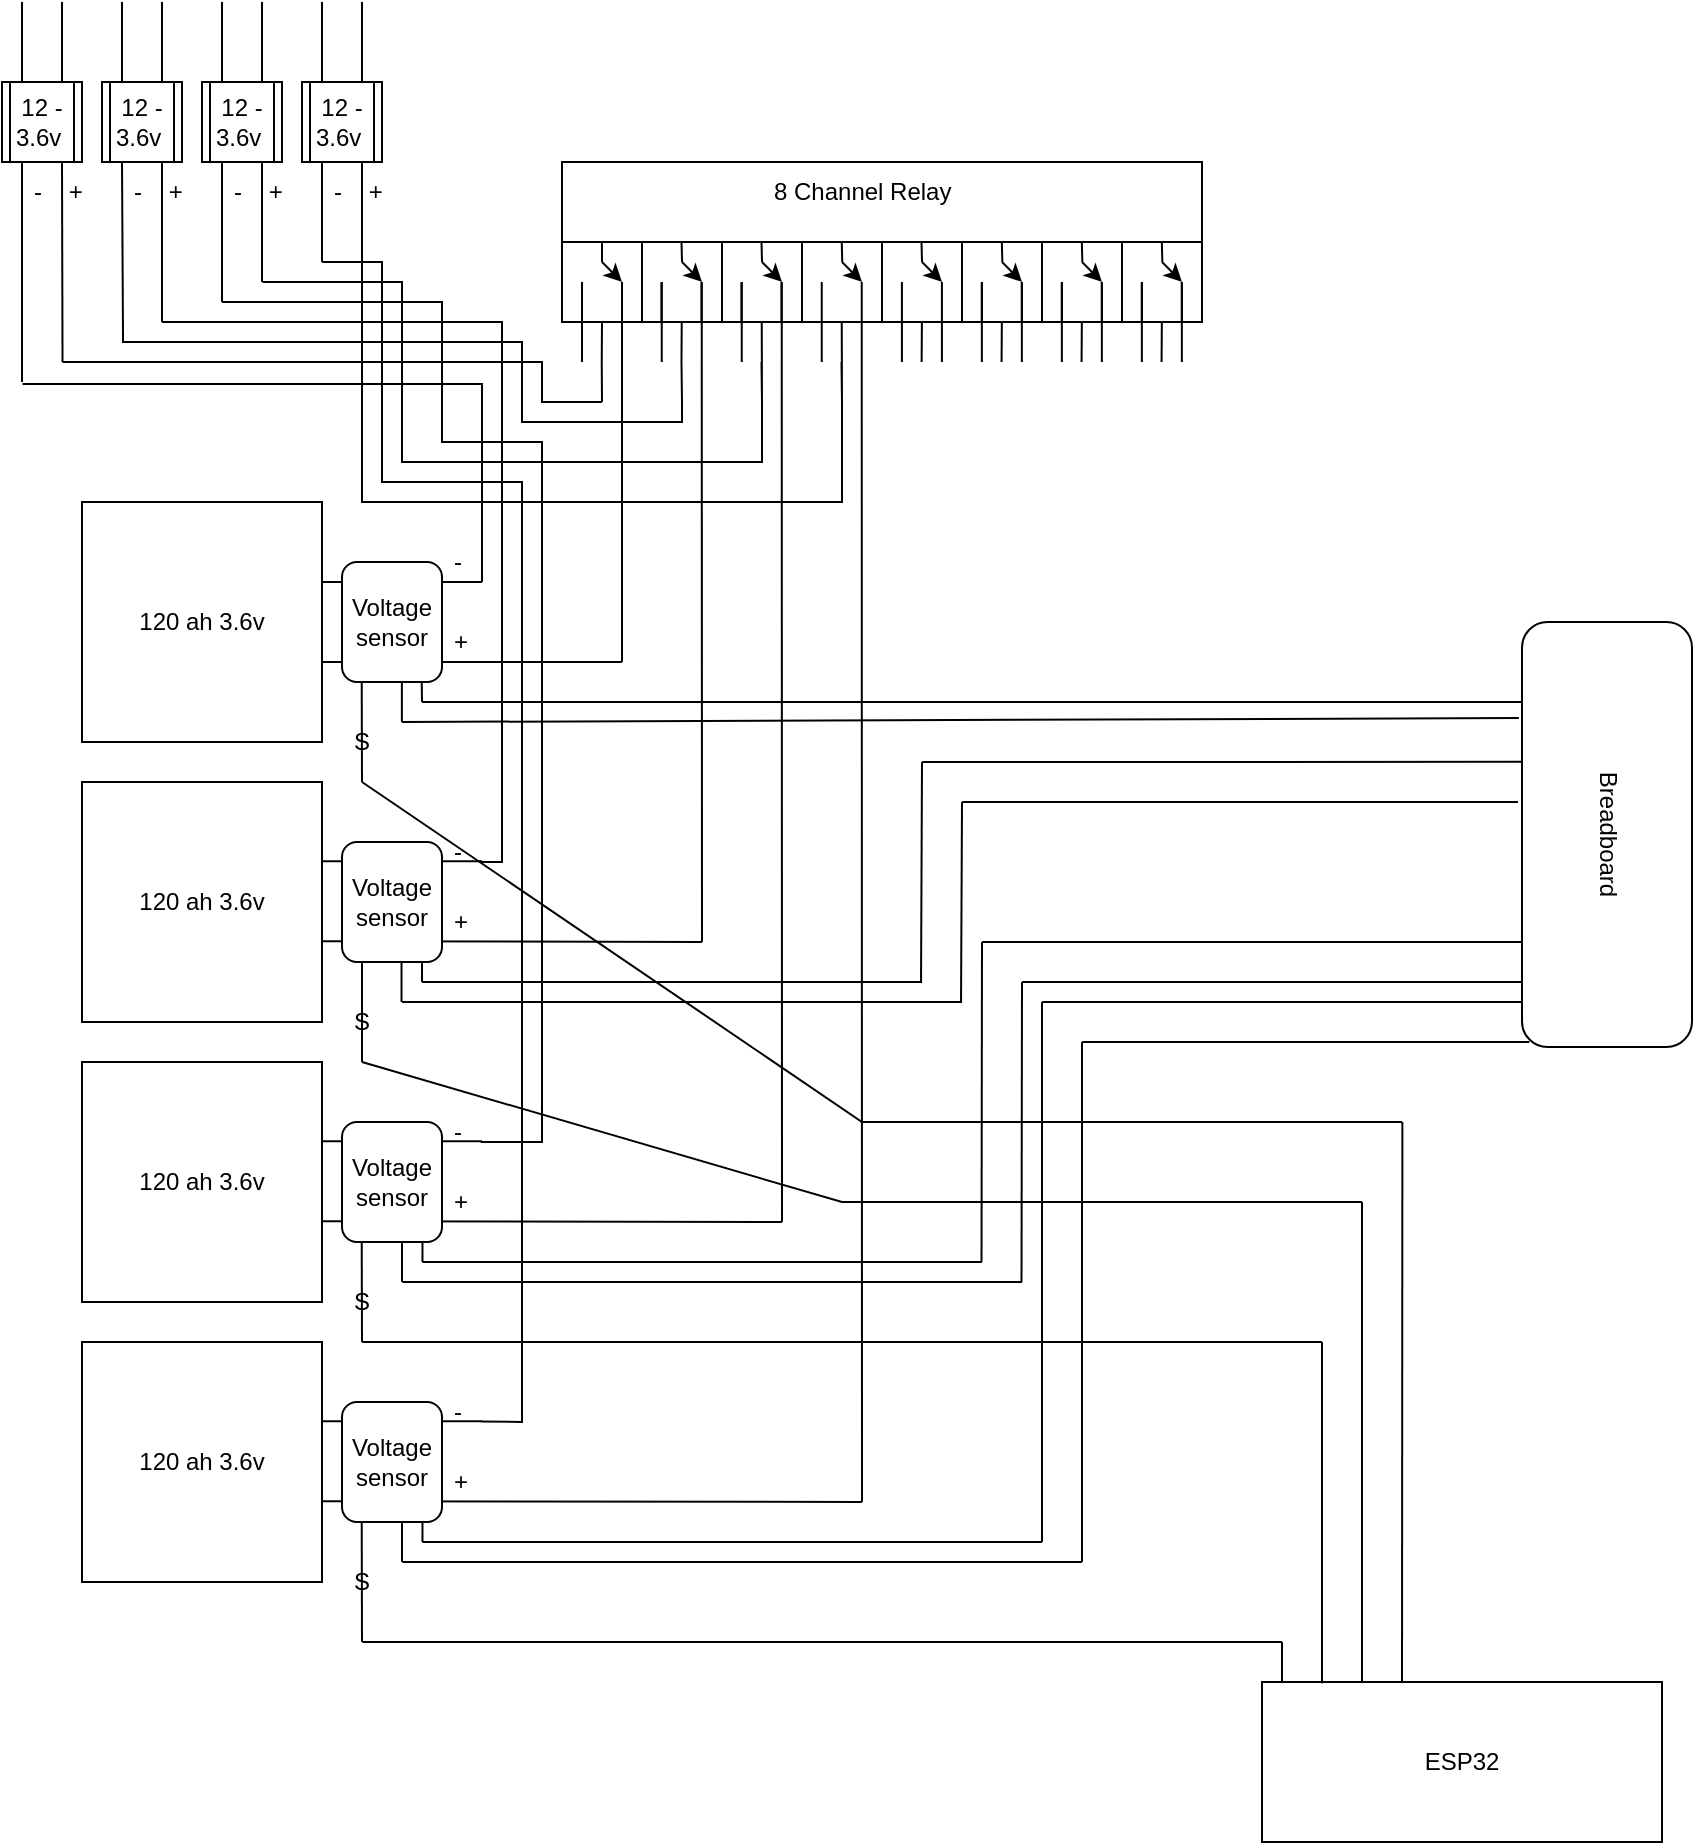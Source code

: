 <mxfile version="26.2.12">
  <diagram name="Page-1" id="0UagPBm0AB_Oe1wprv94">
    <mxGraphModel dx="1389" dy="737" grid="1" gridSize="10" guides="1" tooltips="1" connect="1" arrows="1" fold="1" page="1" pageScale="1" pageWidth="850" pageHeight="1100" math="0" shadow="0">
      <root>
        <mxCell id="0" />
        <mxCell id="1" parent="0" />
        <mxCell id="fYMTjXbIgP_A3_QSXZH9-1" value="120 ah 3.6v" style="whiteSpace=wrap;html=1;aspect=fixed;" parent="1" vertex="1">
          <mxGeometry x="40" y="250" width="120" height="120" as="geometry" />
        </mxCell>
        <mxCell id="fYMTjXbIgP_A3_QSXZH9-2" value="120 ah 3.6v" style="whiteSpace=wrap;html=1;aspect=fixed;" parent="1" vertex="1">
          <mxGeometry x="40" y="390" width="120" height="120" as="geometry" />
        </mxCell>
        <mxCell id="fYMTjXbIgP_A3_QSXZH9-3" value="120 ah 3.6v" style="whiteSpace=wrap;html=1;aspect=fixed;" parent="1" vertex="1">
          <mxGeometry x="40" y="530" width="120" height="120" as="geometry" />
        </mxCell>
        <mxCell id="fYMTjXbIgP_A3_QSXZH9-4" value="120 ah 3.6v" style="whiteSpace=wrap;html=1;aspect=fixed;" parent="1" vertex="1">
          <mxGeometry x="40" y="670" width="120" height="120" as="geometry" />
        </mxCell>
        <mxCell id="fYMTjXbIgP_A3_QSXZH9-5" value="" style="endArrow=none;html=1;rounded=0;exitX=1;exitY=0.25;exitDx=0;exitDy=0;" parent="1" edge="1">
          <mxGeometry width="50" height="50" relative="1" as="geometry">
            <mxPoint x="160" y="290.0" as="sourcePoint" />
            <mxPoint x="240" y="290" as="targetPoint" />
          </mxGeometry>
        </mxCell>
        <mxCell id="fYMTjXbIgP_A3_QSXZH9-6" value="" style="endArrow=none;html=1;rounded=0;exitX=1;exitY=0.25;exitDx=0;exitDy=0;" parent="1" edge="1">
          <mxGeometry width="50" height="50" relative="1" as="geometry">
            <mxPoint x="160" y="330" as="sourcePoint" />
            <mxPoint x="310" y="330" as="targetPoint" />
          </mxGeometry>
        </mxCell>
        <mxCell id="fYMTjXbIgP_A3_QSXZH9-7" value="" style="endArrow=none;html=1;rounded=0;exitX=1;exitY=0.25;exitDx=0;exitDy=0;" parent="1" edge="1">
          <mxGeometry width="50" height="50" relative="1" as="geometry">
            <mxPoint x="160" y="429.58" as="sourcePoint" />
            <mxPoint x="240" y="429.58" as="targetPoint" />
          </mxGeometry>
        </mxCell>
        <mxCell id="fYMTjXbIgP_A3_QSXZH9-8" value="" style="endArrow=none;html=1;rounded=0;exitX=1;exitY=0.25;exitDx=0;exitDy=0;" parent="1" edge="1">
          <mxGeometry width="50" height="50" relative="1" as="geometry">
            <mxPoint x="160" y="469.58" as="sourcePoint" />
            <mxPoint x="350" y="470" as="targetPoint" />
          </mxGeometry>
        </mxCell>
        <mxCell id="fYMTjXbIgP_A3_QSXZH9-9" value="" style="endArrow=none;html=1;rounded=0;exitX=1;exitY=0.25;exitDx=0;exitDy=0;" parent="1" edge="1">
          <mxGeometry width="50" height="50" relative="1" as="geometry">
            <mxPoint x="160" y="569.58" as="sourcePoint" />
            <mxPoint x="240" y="569.58" as="targetPoint" />
          </mxGeometry>
        </mxCell>
        <mxCell id="fYMTjXbIgP_A3_QSXZH9-10" value="" style="endArrow=none;html=1;rounded=0;exitX=1;exitY=0.25;exitDx=0;exitDy=0;" parent="1" edge="1">
          <mxGeometry width="50" height="50" relative="1" as="geometry">
            <mxPoint x="160" y="609.58" as="sourcePoint" />
            <mxPoint x="390" y="610" as="targetPoint" />
          </mxGeometry>
        </mxCell>
        <mxCell id="fYMTjXbIgP_A3_QSXZH9-11" value="" style="endArrow=none;html=1;rounded=0;exitX=1;exitY=0.25;exitDx=0;exitDy=0;" parent="1" edge="1">
          <mxGeometry width="50" height="50" relative="1" as="geometry">
            <mxPoint x="160" y="709.58" as="sourcePoint" />
            <mxPoint x="240" y="709.58" as="targetPoint" />
          </mxGeometry>
        </mxCell>
        <mxCell id="fYMTjXbIgP_A3_QSXZH9-12" value="" style="endArrow=none;html=1;rounded=0;exitX=1;exitY=0.25;exitDx=0;exitDy=0;" parent="1" edge="1">
          <mxGeometry width="50" height="50" relative="1" as="geometry">
            <mxPoint x="160" y="749.58" as="sourcePoint" />
            <mxPoint x="430" y="750" as="targetPoint" />
          </mxGeometry>
        </mxCell>
        <mxCell id="fYMTjXbIgP_A3_QSXZH9-14" value="Voltage sensor" style="rounded=1;whiteSpace=wrap;html=1;" parent="1" vertex="1">
          <mxGeometry x="170" y="280" width="50" height="60" as="geometry" />
        </mxCell>
        <mxCell id="fYMTjXbIgP_A3_QSXZH9-15" value="Voltage sensor" style="rounded=1;whiteSpace=wrap;html=1;" parent="1" vertex="1">
          <mxGeometry x="170" y="420" width="50" height="60" as="geometry" />
        </mxCell>
        <mxCell id="fYMTjXbIgP_A3_QSXZH9-16" value="Voltage sensor" style="rounded=1;whiteSpace=wrap;html=1;" parent="1" vertex="1">
          <mxGeometry x="170" y="560" width="50" height="60" as="geometry" />
        </mxCell>
        <mxCell id="fYMTjXbIgP_A3_QSXZH9-17" value="Voltage sensor" style="rounded=1;whiteSpace=wrap;html=1;" parent="1" vertex="1">
          <mxGeometry x="170" y="700" width="50" height="60" as="geometry" />
        </mxCell>
        <mxCell id="fYMTjXbIgP_A3_QSXZH9-18" value="" style="rounded=0;whiteSpace=wrap;html=1;" parent="1" vertex="1">
          <mxGeometry x="280" y="80" width="320" height="80" as="geometry" />
        </mxCell>
        <mxCell id="fYMTjXbIgP_A3_QSXZH9-19" value="" style="whiteSpace=wrap;html=1;aspect=fixed;" parent="1" vertex="1">
          <mxGeometry x="280" y="120" width="40" height="40" as="geometry" />
        </mxCell>
        <mxCell id="fYMTjXbIgP_A3_QSXZH9-20" value="" style="whiteSpace=wrap;html=1;aspect=fixed;" parent="1" vertex="1">
          <mxGeometry x="320" y="120" width="40" height="40" as="geometry" />
        </mxCell>
        <mxCell id="fYMTjXbIgP_A3_QSXZH9-21" value="" style="whiteSpace=wrap;html=1;aspect=fixed;" parent="1" vertex="1">
          <mxGeometry x="360" y="120" width="40" height="40" as="geometry" />
        </mxCell>
        <mxCell id="fYMTjXbIgP_A3_QSXZH9-22" value="" style="whiteSpace=wrap;html=1;aspect=fixed;" parent="1" vertex="1">
          <mxGeometry x="400" y="120" width="40" height="40" as="geometry" />
        </mxCell>
        <mxCell id="fYMTjXbIgP_A3_QSXZH9-24" value="" style="whiteSpace=wrap;html=1;aspect=fixed;" parent="1" vertex="1">
          <mxGeometry x="440" y="120" width="40" height="40" as="geometry" />
        </mxCell>
        <mxCell id="fYMTjXbIgP_A3_QSXZH9-25" value="" style="whiteSpace=wrap;html=1;aspect=fixed;" parent="1" vertex="1">
          <mxGeometry x="480" y="120" width="40" height="40" as="geometry" />
        </mxCell>
        <mxCell id="fYMTjXbIgP_A3_QSXZH9-26" value="" style="whiteSpace=wrap;html=1;aspect=fixed;" parent="1" vertex="1">
          <mxGeometry x="520" y="120" width="40" height="40" as="geometry" />
        </mxCell>
        <mxCell id="fYMTjXbIgP_A3_QSXZH9-27" value="" style="whiteSpace=wrap;html=1;aspect=fixed;" parent="1" vertex="1">
          <mxGeometry x="560" y="120" width="40" height="40" as="geometry" />
        </mxCell>
        <mxCell id="fYMTjXbIgP_A3_QSXZH9-29" value="" style="endArrow=none;html=1;rounded=0;exitX=0.5;exitY=0;exitDx=0;exitDy=0;" parent="1" source="fYMTjXbIgP_A3_QSXZH9-19" edge="1">
          <mxGeometry width="50" height="50" relative="1" as="geometry">
            <mxPoint x="410" y="220" as="sourcePoint" />
            <mxPoint x="300" y="130" as="targetPoint" />
          </mxGeometry>
        </mxCell>
        <mxCell id="fYMTjXbIgP_A3_QSXZH9-30" value="" style="endArrow=none;html=1;rounded=0;exitX=0.75;exitY=1;exitDx=0;exitDy=0;" parent="1" edge="1">
          <mxGeometry width="50" height="50" relative="1" as="geometry">
            <mxPoint x="310" y="140" as="sourcePoint" />
            <mxPoint x="310" y="180" as="targetPoint" />
            <Array as="points">
              <mxPoint x="310" y="330" />
            </Array>
          </mxGeometry>
        </mxCell>
        <mxCell id="fYMTjXbIgP_A3_QSXZH9-31" value="" style="endArrow=none;html=1;rounded=0;exitX=0.25;exitY=1;exitDx=0;exitDy=0;" parent="1" edge="1">
          <mxGeometry width="50" height="50" relative="1" as="geometry">
            <mxPoint x="290" y="140" as="sourcePoint" />
            <mxPoint x="290" y="170" as="targetPoint" />
            <Array as="points">
              <mxPoint x="290" y="170" />
              <mxPoint x="290" y="180" />
            </Array>
          </mxGeometry>
        </mxCell>
        <mxCell id="fYMTjXbIgP_A3_QSXZH9-42" value="" style="endArrow=none;html=1;rounded=0;exitX=0.5;exitY=0;exitDx=0;exitDy=0;" parent="1" edge="1">
          <mxGeometry width="50" height="50" relative="1" as="geometry">
            <mxPoint x="339.76" y="120" as="sourcePoint" />
            <mxPoint x="340" y="130" as="targetPoint" />
          </mxGeometry>
        </mxCell>
        <mxCell id="fYMTjXbIgP_A3_QSXZH9-43" value="" style="endArrow=none;html=1;rounded=0;exitX=0.5;exitY=0;exitDx=0;exitDy=0;" parent="1" edge="1">
          <mxGeometry width="50" height="50" relative="1" as="geometry">
            <mxPoint x="349.76" y="140" as="sourcePoint" />
            <mxPoint x="349.76" y="160" as="targetPoint" />
            <Array as="points">
              <mxPoint x="349.76" y="160" />
            </Array>
          </mxGeometry>
        </mxCell>
        <mxCell id="fYMTjXbIgP_A3_QSXZH9-44" value="" style="endArrow=none;html=1;rounded=0;exitX=0.5;exitY=0;exitDx=0;exitDy=0;" parent="1" edge="1">
          <mxGeometry width="50" height="50" relative="1" as="geometry">
            <mxPoint x="329.76" y="140" as="sourcePoint" />
            <mxPoint x="329.76" y="160" as="targetPoint" />
            <Array as="points">
              <mxPoint x="329.76" y="160" />
            </Array>
          </mxGeometry>
        </mxCell>
        <mxCell id="fYMTjXbIgP_A3_QSXZH9-45" value="" style="endArrow=none;html=1;rounded=0;exitX=0.5;exitY=0;exitDx=0;exitDy=0;" parent="1" edge="1">
          <mxGeometry width="50" height="50" relative="1" as="geometry">
            <mxPoint x="379.76" y="120" as="sourcePoint" />
            <mxPoint x="380" y="130" as="targetPoint" />
          </mxGeometry>
        </mxCell>
        <mxCell id="fYMTjXbIgP_A3_QSXZH9-46" value="" style="endArrow=none;html=1;rounded=0;exitX=0.5;exitY=0;exitDx=0;exitDy=0;" parent="1" edge="1">
          <mxGeometry width="50" height="50" relative="1" as="geometry">
            <mxPoint x="389.76" y="140" as="sourcePoint" />
            <mxPoint x="389.76" y="160" as="targetPoint" />
            <Array as="points">
              <mxPoint x="389.76" y="160" />
            </Array>
          </mxGeometry>
        </mxCell>
        <mxCell id="fYMTjXbIgP_A3_QSXZH9-47" value="" style="endArrow=none;html=1;rounded=0;exitX=0.5;exitY=0;exitDx=0;exitDy=0;" parent="1" edge="1">
          <mxGeometry width="50" height="50" relative="1" as="geometry">
            <mxPoint x="369.76" y="140" as="sourcePoint" />
            <mxPoint x="369.76" y="160" as="targetPoint" />
            <Array as="points">
              <mxPoint x="369.76" y="160" />
            </Array>
          </mxGeometry>
        </mxCell>
        <mxCell id="fYMTjXbIgP_A3_QSXZH9-48" value="" style="endArrow=none;html=1;rounded=0;exitX=0.5;exitY=0;exitDx=0;exitDy=0;" parent="1" edge="1">
          <mxGeometry width="50" height="50" relative="1" as="geometry">
            <mxPoint x="419.88" y="120" as="sourcePoint" />
            <mxPoint x="420.12" y="130" as="targetPoint" />
          </mxGeometry>
        </mxCell>
        <mxCell id="fYMTjXbIgP_A3_QSXZH9-51" value="" style="endArrow=none;html=1;rounded=0;exitX=0.5;exitY=0;exitDx=0;exitDy=0;" parent="1" edge="1">
          <mxGeometry width="50" height="50" relative="1" as="geometry">
            <mxPoint x="459.76" y="120" as="sourcePoint" />
            <mxPoint x="460" y="130" as="targetPoint" />
          </mxGeometry>
        </mxCell>
        <mxCell id="fYMTjXbIgP_A3_QSXZH9-54" value="" style="endArrow=none;html=1;rounded=0;exitX=0.5;exitY=0;exitDx=0;exitDy=0;" parent="1" edge="1">
          <mxGeometry width="50" height="50" relative="1" as="geometry">
            <mxPoint x="499.92" y="120" as="sourcePoint" />
            <mxPoint x="500.16" y="130" as="targetPoint" />
          </mxGeometry>
        </mxCell>
        <mxCell id="fYMTjXbIgP_A3_QSXZH9-55" value="" style="endArrow=none;html=1;rounded=0;exitX=0.5;exitY=0;exitDx=0;exitDy=0;" parent="1" edge="1">
          <mxGeometry width="50" height="50" relative="1" as="geometry">
            <mxPoint x="509.92" y="140" as="sourcePoint" />
            <mxPoint x="509.92" y="160" as="targetPoint" />
            <Array as="points">
              <mxPoint x="509.92" y="160" />
            </Array>
          </mxGeometry>
        </mxCell>
        <mxCell id="fYMTjXbIgP_A3_QSXZH9-56" value="" style="endArrow=none;html=1;rounded=0;exitX=0.5;exitY=0;exitDx=0;exitDy=0;" parent="1" edge="1">
          <mxGeometry width="50" height="50" relative="1" as="geometry">
            <mxPoint x="489.92" y="140" as="sourcePoint" />
            <mxPoint x="489.92" y="160" as="targetPoint" />
            <Array as="points">
              <mxPoint x="489.92" y="160" />
            </Array>
          </mxGeometry>
        </mxCell>
        <mxCell id="fYMTjXbIgP_A3_QSXZH9-57" value="" style="endArrow=none;html=1;rounded=0;exitX=0.5;exitY=0;exitDx=0;exitDy=0;" parent="1" edge="1">
          <mxGeometry width="50" height="50" relative="1" as="geometry">
            <mxPoint x="539.92" y="120" as="sourcePoint" />
            <mxPoint x="540.16" y="130" as="targetPoint" />
          </mxGeometry>
        </mxCell>
        <mxCell id="fYMTjXbIgP_A3_QSXZH9-58" value="" style="endArrow=none;html=1;rounded=0;exitX=0.5;exitY=0;exitDx=0;exitDy=0;" parent="1" edge="1">
          <mxGeometry width="50" height="50" relative="1" as="geometry">
            <mxPoint x="549.92" y="140" as="sourcePoint" />
            <mxPoint x="549.92" y="160" as="targetPoint" />
            <Array as="points">
              <mxPoint x="549.92" y="160" />
            </Array>
          </mxGeometry>
        </mxCell>
        <mxCell id="fYMTjXbIgP_A3_QSXZH9-59" value="" style="endArrow=none;html=1;rounded=0;exitX=0.5;exitY=0;exitDx=0;exitDy=0;" parent="1" edge="1">
          <mxGeometry width="50" height="50" relative="1" as="geometry">
            <mxPoint x="529.92" y="140" as="sourcePoint" />
            <mxPoint x="529.92" y="160" as="targetPoint" />
            <Array as="points">
              <mxPoint x="529.92" y="160" />
            </Array>
          </mxGeometry>
        </mxCell>
        <mxCell id="fYMTjXbIgP_A3_QSXZH9-60" value="" style="endArrow=none;html=1;rounded=0;exitX=0.5;exitY=0;exitDx=0;exitDy=0;" parent="1" edge="1">
          <mxGeometry width="50" height="50" relative="1" as="geometry">
            <mxPoint x="579.92" y="120" as="sourcePoint" />
            <mxPoint x="580.16" y="130" as="targetPoint" />
          </mxGeometry>
        </mxCell>
        <mxCell id="fYMTjXbIgP_A3_QSXZH9-61" value="" style="endArrow=none;html=1;rounded=0;exitX=0.5;exitY=0;exitDx=0;exitDy=0;" parent="1" edge="1">
          <mxGeometry width="50" height="50" relative="1" as="geometry">
            <mxPoint x="589.92" y="140" as="sourcePoint" />
            <mxPoint x="589.92" y="160" as="targetPoint" />
            <Array as="points">
              <mxPoint x="589.92" y="160" />
            </Array>
          </mxGeometry>
        </mxCell>
        <mxCell id="fYMTjXbIgP_A3_QSXZH9-62" value="" style="endArrow=none;html=1;rounded=0;exitX=0.5;exitY=0;exitDx=0;exitDy=0;" parent="1" edge="1">
          <mxGeometry width="50" height="50" relative="1" as="geometry">
            <mxPoint x="569.92" y="140" as="sourcePoint" />
            <mxPoint x="569.92" y="160" as="targetPoint" />
            <Array as="points">
              <mxPoint x="569.92" y="160" />
            </Array>
          </mxGeometry>
        </mxCell>
        <mxCell id="fYMTjXbIgP_A3_QSXZH9-69" value="8 Channel Relay" style="text;strokeColor=none;fillColor=none;align=left;verticalAlign=middle;spacingLeft=4;spacingRight=4;overflow=hidden;points=[[0,0.5],[1,0.5]];portConstraint=eastwest;rotatable=0;whiteSpace=wrap;html=1;" parent="1" vertex="1">
          <mxGeometry x="380" y="80" width="110" height="30" as="geometry" />
        </mxCell>
        <mxCell id="fYMTjXbIgP_A3_QSXZH9-71" value="" style="endArrow=classic;html=1;rounded=0;" parent="1" edge="1">
          <mxGeometry width="50" height="50" relative="1" as="geometry">
            <mxPoint x="300" y="130" as="sourcePoint" />
            <mxPoint x="310" y="140" as="targetPoint" />
          </mxGeometry>
        </mxCell>
        <mxCell id="fYMTjXbIgP_A3_QSXZH9-72" value="" style="endArrow=classic;html=1;rounded=0;" parent="1" edge="1">
          <mxGeometry width="50" height="50" relative="1" as="geometry">
            <mxPoint x="340" y="130" as="sourcePoint" />
            <mxPoint x="350" y="140" as="targetPoint" />
          </mxGeometry>
        </mxCell>
        <mxCell id="fYMTjXbIgP_A3_QSXZH9-73" value="" style="endArrow=classic;html=1;rounded=0;" parent="1" edge="1">
          <mxGeometry width="50" height="50" relative="1" as="geometry">
            <mxPoint x="380" y="130" as="sourcePoint" />
            <mxPoint x="390" y="140" as="targetPoint" />
          </mxGeometry>
        </mxCell>
        <mxCell id="fYMTjXbIgP_A3_QSXZH9-74" value="" style="endArrow=classic;html=1;rounded=0;" parent="1" edge="1">
          <mxGeometry width="50" height="50" relative="1" as="geometry">
            <mxPoint x="420" y="130" as="sourcePoint" />
            <mxPoint x="430" y="140" as="targetPoint" />
          </mxGeometry>
        </mxCell>
        <mxCell id="fYMTjXbIgP_A3_QSXZH9-75" value="" style="endArrow=classic;html=1;rounded=0;" parent="1" edge="1">
          <mxGeometry width="50" height="50" relative="1" as="geometry">
            <mxPoint x="460" y="130" as="sourcePoint" />
            <mxPoint x="470" y="140" as="targetPoint" />
          </mxGeometry>
        </mxCell>
        <mxCell id="fYMTjXbIgP_A3_QSXZH9-76" value="" style="endArrow=classic;html=1;rounded=0;" parent="1" edge="1">
          <mxGeometry width="50" height="50" relative="1" as="geometry">
            <mxPoint x="500" y="130" as="sourcePoint" />
            <mxPoint x="510" y="140" as="targetPoint" />
          </mxGeometry>
        </mxCell>
        <mxCell id="fYMTjXbIgP_A3_QSXZH9-77" value="" style="endArrow=classic;html=1;rounded=0;" parent="1" edge="1">
          <mxGeometry width="50" height="50" relative="1" as="geometry">
            <mxPoint x="540" y="130" as="sourcePoint" />
            <mxPoint x="550" y="140" as="targetPoint" />
          </mxGeometry>
        </mxCell>
        <mxCell id="fYMTjXbIgP_A3_QSXZH9-78" value="" style="endArrow=classic;html=1;rounded=0;" parent="1" edge="1">
          <mxGeometry width="50" height="50" relative="1" as="geometry">
            <mxPoint x="580" y="130" as="sourcePoint" />
            <mxPoint x="590" y="140" as="targetPoint" />
          </mxGeometry>
        </mxCell>
        <mxCell id="fYMTjXbIgP_A3_QSXZH9-81" value="ESP32" style="rounded=0;whiteSpace=wrap;html=1;" parent="1" vertex="1">
          <mxGeometry x="630" y="840" width="200" height="80" as="geometry" />
        </mxCell>
        <mxCell id="fYMTjXbIgP_A3_QSXZH9-88" value="" style="endArrow=none;html=1;rounded=0;exitX=0.2;exitY=1;exitDx=0;exitDy=0;exitPerimeter=0;" parent="1" source="fYMTjXbIgP_A3_QSXZH9-15" edge="1">
          <mxGeometry width="50" height="50" relative="1" as="geometry">
            <mxPoint x="160" y="500.0" as="sourcePoint" />
            <mxPoint x="180" y="530" as="targetPoint" />
          </mxGeometry>
        </mxCell>
        <mxCell id="fYMTjXbIgP_A3_QSXZH9-89" value="" style="endArrow=none;html=1;rounded=0;exitX=0.2;exitY=1;exitDx=0;exitDy=0;exitPerimeter=0;" parent="1" edge="1">
          <mxGeometry width="50" height="50" relative="1" as="geometry">
            <mxPoint x="199.76" y="480" as="sourcePoint" />
            <mxPoint x="199.76" y="500" as="targetPoint" />
          </mxGeometry>
        </mxCell>
        <mxCell id="fYMTjXbIgP_A3_QSXZH9-90" value="" style="endArrow=none;html=1;rounded=0;" parent="1" edge="1">
          <mxGeometry width="50" height="50" relative="1" as="geometry">
            <mxPoint x="210" y="480" as="sourcePoint" />
            <mxPoint x="210" y="490" as="targetPoint" />
          </mxGeometry>
        </mxCell>
        <mxCell id="fYMTjXbIgP_A3_QSXZH9-91" value="" style="endArrow=none;html=1;rounded=0;exitX=0.2;exitY=1;exitDx=0;exitDy=0;exitPerimeter=0;" parent="1" edge="1">
          <mxGeometry width="50" height="50" relative="1" as="geometry">
            <mxPoint x="179.86" y="340" as="sourcePoint" />
            <mxPoint x="180" y="390" as="targetPoint" />
          </mxGeometry>
        </mxCell>
        <mxCell id="fYMTjXbIgP_A3_QSXZH9-92" value="" style="endArrow=none;html=1;rounded=0;exitX=0.2;exitY=1;exitDx=0;exitDy=0;exitPerimeter=0;" parent="1" edge="1">
          <mxGeometry width="50" height="50" relative="1" as="geometry">
            <mxPoint x="199.94" y="340" as="sourcePoint" />
            <mxPoint x="199.94" y="360" as="targetPoint" />
          </mxGeometry>
        </mxCell>
        <mxCell id="fYMTjXbIgP_A3_QSXZH9-93" value="" style="endArrow=none;html=1;rounded=0;" parent="1" edge="1">
          <mxGeometry width="50" height="50" relative="1" as="geometry">
            <mxPoint x="209.86" y="340" as="sourcePoint" />
            <mxPoint x="210" y="350" as="targetPoint" />
          </mxGeometry>
        </mxCell>
        <mxCell id="fYMTjXbIgP_A3_QSXZH9-94" value="" style="endArrow=none;html=1;rounded=0;exitX=0.2;exitY=1;exitDx=0;exitDy=0;exitPerimeter=0;" parent="1" edge="1">
          <mxGeometry width="50" height="50" relative="1" as="geometry">
            <mxPoint x="179.86" y="620" as="sourcePoint" />
            <mxPoint x="180" y="670" as="targetPoint" />
          </mxGeometry>
        </mxCell>
        <mxCell id="fYMTjXbIgP_A3_QSXZH9-97" value="" style="endArrow=none;html=1;rounded=0;exitX=0.2;exitY=1;exitDx=0;exitDy=0;exitPerimeter=0;" parent="1" edge="1">
          <mxGeometry width="50" height="50" relative="1" as="geometry">
            <mxPoint x="179.86" y="760" as="sourcePoint" />
            <mxPoint x="180" y="820" as="targetPoint" />
          </mxGeometry>
        </mxCell>
        <mxCell id="fYMTjXbIgP_A3_QSXZH9-100" value="S&amp;nbsp; &amp;nbsp;&amp;nbsp;" style="text;strokeColor=none;fillColor=none;align=left;verticalAlign=middle;spacingLeft=4;spacingRight=4;overflow=hidden;points=[[0,0.5],[1,0.5]];portConstraint=eastwest;rotatable=0;whiteSpace=wrap;html=1;" parent="1" vertex="1">
          <mxGeometry x="170" y="640" width="60" height="20" as="geometry" />
        </mxCell>
        <mxCell id="fYMTjXbIgP_A3_QSXZH9-101" value="S&amp;nbsp; &amp;nbsp;" style="text;strokeColor=none;fillColor=none;align=left;verticalAlign=middle;spacingLeft=4;spacingRight=4;overflow=hidden;points=[[0,0.5],[1,0.5]];portConstraint=eastwest;rotatable=0;whiteSpace=wrap;html=1;" parent="1" vertex="1">
          <mxGeometry x="170" y="500" width="60" height="20" as="geometry" />
        </mxCell>
        <mxCell id="fYMTjXbIgP_A3_QSXZH9-102" value="S&amp;nbsp; &amp;nbsp; &amp;nbsp; &amp;nbsp;&amp;nbsp;" style="text;strokeColor=none;fillColor=none;align=left;verticalAlign=middle;spacingLeft=4;spacingRight=4;overflow=hidden;points=[[0,0.5],[1,0.5]];portConstraint=eastwest;rotatable=0;whiteSpace=wrap;html=1;" parent="1" vertex="1">
          <mxGeometry x="170" y="360" width="60" height="20" as="geometry" />
        </mxCell>
        <mxCell id="fYMTjXbIgP_A3_QSXZH9-103" value="S&amp;nbsp; &amp;nbsp;&amp;nbsp;" style="text;strokeColor=none;fillColor=none;align=left;verticalAlign=middle;spacingLeft=4;spacingRight=4;overflow=hidden;points=[[0,0.5],[1,0.5]];portConstraint=eastwest;rotatable=0;whiteSpace=wrap;html=1;" parent="1" vertex="1">
          <mxGeometry x="170" y="780" width="60" height="20" as="geometry" />
        </mxCell>
        <mxCell id="fYMTjXbIgP_A3_QSXZH9-104" value="" style="endArrow=none;html=1;rounded=0;" parent="1" edge="1">
          <mxGeometry width="50" height="50" relative="1" as="geometry">
            <mxPoint x="300" y="160" as="sourcePoint" />
            <mxPoint x="299.87" y="180" as="targetPoint" />
            <Array as="points">
              <mxPoint x="299.87" y="180" />
              <mxPoint x="300" y="200" />
            </Array>
          </mxGeometry>
        </mxCell>
        <mxCell id="fYMTjXbIgP_A3_QSXZH9-106" value="" style="endArrow=none;html=1;rounded=0;exitX=0.75;exitY=1;exitDx=0;exitDy=0;" parent="1" edge="1">
          <mxGeometry width="50" height="50" relative="1" as="geometry">
            <mxPoint x="349.87" y="140" as="sourcePoint" />
            <mxPoint x="349.87" y="180" as="targetPoint" />
            <Array as="points">
              <mxPoint x="350" y="470" />
            </Array>
          </mxGeometry>
        </mxCell>
        <mxCell id="fYMTjXbIgP_A3_QSXZH9-107" value="" style="endArrow=none;html=1;rounded=0;exitX=0.25;exitY=1;exitDx=0;exitDy=0;" parent="1" edge="1">
          <mxGeometry width="50" height="50" relative="1" as="geometry">
            <mxPoint x="329.87" y="140" as="sourcePoint" />
            <mxPoint x="329.87" y="170" as="targetPoint" />
            <Array as="points">
              <mxPoint x="329.87" y="170" />
              <mxPoint x="329.87" y="180" />
            </Array>
          </mxGeometry>
        </mxCell>
        <mxCell id="fYMTjXbIgP_A3_QSXZH9-108" value="" style="endArrow=none;html=1;rounded=0;" parent="1" edge="1">
          <mxGeometry width="50" height="50" relative="1" as="geometry">
            <mxPoint x="339.87" y="160" as="sourcePoint" />
            <mxPoint x="339.74" y="180" as="targetPoint" />
            <Array as="points">
              <mxPoint x="339.74" y="180" />
              <mxPoint x="340" y="200" />
            </Array>
          </mxGeometry>
        </mxCell>
        <mxCell id="fYMTjXbIgP_A3_QSXZH9-109" value="" style="endArrow=none;html=1;rounded=0;exitX=0.75;exitY=1;exitDx=0;exitDy=0;" parent="1" edge="1">
          <mxGeometry width="50" height="50" relative="1" as="geometry">
            <mxPoint x="389.87" y="140" as="sourcePoint" />
            <mxPoint x="389.87" y="180" as="targetPoint" />
            <Array as="points">
              <mxPoint x="390" y="610" />
            </Array>
          </mxGeometry>
        </mxCell>
        <mxCell id="fYMTjXbIgP_A3_QSXZH9-110" value="" style="endArrow=none;html=1;rounded=0;exitX=0.25;exitY=1;exitDx=0;exitDy=0;" parent="1" edge="1">
          <mxGeometry width="50" height="50" relative="1" as="geometry">
            <mxPoint x="369.87" y="140" as="sourcePoint" />
            <mxPoint x="369.87" y="170" as="targetPoint" />
            <Array as="points">
              <mxPoint x="369.87" y="170" />
              <mxPoint x="369.87" y="180" />
            </Array>
          </mxGeometry>
        </mxCell>
        <mxCell id="fYMTjXbIgP_A3_QSXZH9-111" value="" style="endArrow=none;html=1;rounded=0;" parent="1" edge="1">
          <mxGeometry width="50" height="50" relative="1" as="geometry">
            <mxPoint x="379.87" y="160" as="sourcePoint" />
            <mxPoint x="379.74" y="180" as="targetPoint" />
            <Array as="points">
              <mxPoint x="380" y="200" />
            </Array>
          </mxGeometry>
        </mxCell>
        <mxCell id="fYMTjXbIgP_A3_QSXZH9-112" value="" style="endArrow=none;html=1;rounded=0;exitX=0.75;exitY=1;exitDx=0;exitDy=0;" parent="1" edge="1">
          <mxGeometry width="50" height="50" relative="1" as="geometry">
            <mxPoint x="429.87" y="140" as="sourcePoint" />
            <mxPoint x="429.87" y="180" as="targetPoint" />
            <Array as="points">
              <mxPoint x="429.87" y="180" />
              <mxPoint x="430" y="750" />
            </Array>
          </mxGeometry>
        </mxCell>
        <mxCell id="fYMTjXbIgP_A3_QSXZH9-113" value="" style="endArrow=none;html=1;rounded=0;exitX=0.25;exitY=1;exitDx=0;exitDy=0;" parent="1" edge="1">
          <mxGeometry width="50" height="50" relative="1" as="geometry">
            <mxPoint x="409.87" y="140" as="sourcePoint" />
            <mxPoint x="409.87" y="170" as="targetPoint" />
            <Array as="points">
              <mxPoint x="409.87" y="170" />
              <mxPoint x="409.87" y="180" />
            </Array>
          </mxGeometry>
        </mxCell>
        <mxCell id="fYMTjXbIgP_A3_QSXZH9-114" value="" style="endArrow=none;html=1;rounded=0;" parent="1" edge="1">
          <mxGeometry width="50" height="50" relative="1" as="geometry">
            <mxPoint x="419.87" y="160" as="sourcePoint" />
            <mxPoint x="419.74" y="180" as="targetPoint" />
            <Array as="points">
              <mxPoint x="420" y="200" />
            </Array>
          </mxGeometry>
        </mxCell>
        <mxCell id="fYMTjXbIgP_A3_QSXZH9-115" value="" style="endArrow=none;html=1;rounded=0;exitX=0.75;exitY=1;exitDx=0;exitDy=0;" parent="1" edge="1">
          <mxGeometry width="50" height="50" relative="1" as="geometry">
            <mxPoint x="469.95" y="140" as="sourcePoint" />
            <mxPoint x="469.95" y="180" as="targetPoint" />
            <Array as="points">
              <mxPoint x="469.95" y="180" />
            </Array>
          </mxGeometry>
        </mxCell>
        <mxCell id="fYMTjXbIgP_A3_QSXZH9-116" value="" style="endArrow=none;html=1;rounded=0;exitX=0.25;exitY=1;exitDx=0;exitDy=0;" parent="1" edge="1">
          <mxGeometry width="50" height="50" relative="1" as="geometry">
            <mxPoint x="449.95" y="140" as="sourcePoint" />
            <mxPoint x="449.95" y="170" as="targetPoint" />
            <Array as="points">
              <mxPoint x="449.95" y="170" />
              <mxPoint x="449.95" y="180" />
            </Array>
          </mxGeometry>
        </mxCell>
        <mxCell id="fYMTjXbIgP_A3_QSXZH9-117" value="" style="endArrow=none;html=1;rounded=0;" parent="1" edge="1">
          <mxGeometry width="50" height="50" relative="1" as="geometry">
            <mxPoint x="459.95" y="160" as="sourcePoint" />
            <mxPoint x="459.82" y="180" as="targetPoint" />
            <Array as="points">
              <mxPoint x="459.82" y="180" />
            </Array>
          </mxGeometry>
        </mxCell>
        <mxCell id="fYMTjXbIgP_A3_QSXZH9-118" value="" style="endArrow=none;html=1;rounded=0;exitX=0.75;exitY=1;exitDx=0;exitDy=0;" parent="1" edge="1">
          <mxGeometry width="50" height="50" relative="1" as="geometry">
            <mxPoint x="509.92" y="140" as="sourcePoint" />
            <mxPoint x="509.92" y="180" as="targetPoint" />
            <Array as="points">
              <mxPoint x="509.92" y="180" />
            </Array>
          </mxGeometry>
        </mxCell>
        <mxCell id="fYMTjXbIgP_A3_QSXZH9-119" value="" style="endArrow=none;html=1;rounded=0;exitX=0.25;exitY=1;exitDx=0;exitDy=0;" parent="1" edge="1">
          <mxGeometry width="50" height="50" relative="1" as="geometry">
            <mxPoint x="489.92" y="140" as="sourcePoint" />
            <mxPoint x="489.92" y="170" as="targetPoint" />
            <Array as="points">
              <mxPoint x="489.92" y="170" />
              <mxPoint x="489.92" y="180" />
            </Array>
          </mxGeometry>
        </mxCell>
        <mxCell id="fYMTjXbIgP_A3_QSXZH9-120" value="" style="endArrow=none;html=1;rounded=0;" parent="1" edge="1">
          <mxGeometry width="50" height="50" relative="1" as="geometry">
            <mxPoint x="499.92" y="160" as="sourcePoint" />
            <mxPoint x="499.79" y="180" as="targetPoint" />
            <Array as="points">
              <mxPoint x="499.79" y="180" />
            </Array>
          </mxGeometry>
        </mxCell>
        <mxCell id="fYMTjXbIgP_A3_QSXZH9-121" value="" style="endArrow=none;html=1;rounded=0;exitX=0.75;exitY=1;exitDx=0;exitDy=0;" parent="1" edge="1">
          <mxGeometry width="50" height="50" relative="1" as="geometry">
            <mxPoint x="549.92" y="140" as="sourcePoint" />
            <mxPoint x="549.92" y="180" as="targetPoint" />
            <Array as="points">
              <mxPoint x="549.92" y="180" />
            </Array>
          </mxGeometry>
        </mxCell>
        <mxCell id="fYMTjXbIgP_A3_QSXZH9-122" value="" style="endArrow=none;html=1;rounded=0;exitX=0.25;exitY=1;exitDx=0;exitDy=0;" parent="1" edge="1">
          <mxGeometry width="50" height="50" relative="1" as="geometry">
            <mxPoint x="529.92" y="140" as="sourcePoint" />
            <mxPoint x="529.92" y="170" as="targetPoint" />
            <Array as="points">
              <mxPoint x="529.92" y="170" />
              <mxPoint x="529.92" y="180" />
            </Array>
          </mxGeometry>
        </mxCell>
        <mxCell id="fYMTjXbIgP_A3_QSXZH9-123" value="" style="endArrow=none;html=1;rounded=0;" parent="1" edge="1">
          <mxGeometry width="50" height="50" relative="1" as="geometry">
            <mxPoint x="539.92" y="160" as="sourcePoint" />
            <mxPoint x="539.79" y="180" as="targetPoint" />
            <Array as="points">
              <mxPoint x="539.79" y="180" />
            </Array>
          </mxGeometry>
        </mxCell>
        <mxCell id="fYMTjXbIgP_A3_QSXZH9-124" value="" style="endArrow=none;html=1;rounded=0;exitX=0.75;exitY=1;exitDx=0;exitDy=0;" parent="1" edge="1">
          <mxGeometry width="50" height="50" relative="1" as="geometry">
            <mxPoint x="589.92" y="140" as="sourcePoint" />
            <mxPoint x="589.92" y="180" as="targetPoint" />
            <Array as="points">
              <mxPoint x="589.92" y="180" />
            </Array>
          </mxGeometry>
        </mxCell>
        <mxCell id="fYMTjXbIgP_A3_QSXZH9-125" value="" style="endArrow=none;html=1;rounded=0;exitX=0.25;exitY=1;exitDx=0;exitDy=0;" parent="1" edge="1">
          <mxGeometry width="50" height="50" relative="1" as="geometry">
            <mxPoint x="569.92" y="140" as="sourcePoint" />
            <mxPoint x="569.92" y="170" as="targetPoint" />
            <Array as="points">
              <mxPoint x="569.92" y="170" />
              <mxPoint x="569.92" y="180" />
            </Array>
          </mxGeometry>
        </mxCell>
        <mxCell id="fYMTjXbIgP_A3_QSXZH9-126" value="" style="endArrow=none;html=1;rounded=0;" parent="1" edge="1">
          <mxGeometry width="50" height="50" relative="1" as="geometry">
            <mxPoint x="579.92" y="160" as="sourcePoint" />
            <mxPoint x="579.79" y="180" as="targetPoint" />
            <Array as="points">
              <mxPoint x="579.79" y="180" />
            </Array>
          </mxGeometry>
        </mxCell>
        <mxCell id="fYMTjXbIgP_A3_QSXZH9-127" value="+" style="text;strokeColor=none;fillColor=none;align=left;verticalAlign=middle;spacingLeft=4;spacingRight=4;overflow=hidden;points=[[0,0.5],[1,0.5]];portConstraint=eastwest;rotatable=0;whiteSpace=wrap;html=1;" parent="1" vertex="1">
          <mxGeometry x="220" y="310" width="20" height="20" as="geometry" />
        </mxCell>
        <mxCell id="fYMTjXbIgP_A3_QSXZH9-128" value="-" style="text;strokeColor=none;fillColor=none;align=left;verticalAlign=middle;spacingLeft=4;spacingRight=4;overflow=hidden;points=[[0,0.5],[1,0.5]];portConstraint=eastwest;rotatable=0;whiteSpace=wrap;html=1;" parent="1" vertex="1">
          <mxGeometry x="220" y="270" width="20" height="20" as="geometry" />
        </mxCell>
        <mxCell id="fYMTjXbIgP_A3_QSXZH9-129" value="+" style="text;strokeColor=none;fillColor=none;align=left;verticalAlign=middle;spacingLeft=4;spacingRight=4;overflow=hidden;points=[[0,0.5],[1,0.5]];portConstraint=eastwest;rotatable=0;whiteSpace=wrap;html=1;" parent="1" vertex="1">
          <mxGeometry x="220" y="450" width="20" height="20" as="geometry" />
        </mxCell>
        <mxCell id="fYMTjXbIgP_A3_QSXZH9-130" value="-" style="text;strokeColor=none;fillColor=none;align=left;verticalAlign=middle;spacingLeft=4;spacingRight=4;overflow=hidden;points=[[0,0.5],[1,0.5]];portConstraint=eastwest;rotatable=0;whiteSpace=wrap;html=1;" parent="1" vertex="1">
          <mxGeometry x="220" y="410" width="20" height="30" as="geometry" />
        </mxCell>
        <mxCell id="fYMTjXbIgP_A3_QSXZH9-131" value="+" style="text;strokeColor=none;fillColor=none;align=left;verticalAlign=middle;spacingLeft=4;spacingRight=4;overflow=hidden;points=[[0,0.5],[1,0.5]];portConstraint=eastwest;rotatable=0;whiteSpace=wrap;html=1;" parent="1" vertex="1">
          <mxGeometry x="220" y="590" width="20" height="20" as="geometry" />
        </mxCell>
        <mxCell id="fYMTjXbIgP_A3_QSXZH9-132" value="-" style="text;strokeColor=none;fillColor=none;align=left;verticalAlign=middle;spacingLeft=4;spacingRight=4;overflow=hidden;points=[[0,0.5],[1,0.5]];portConstraint=eastwest;rotatable=0;whiteSpace=wrap;html=1;" parent="1" vertex="1">
          <mxGeometry x="220" y="550" width="20" height="30" as="geometry" />
        </mxCell>
        <mxCell id="fYMTjXbIgP_A3_QSXZH9-133" value="+" style="text;strokeColor=none;fillColor=none;align=left;verticalAlign=middle;spacingLeft=4;spacingRight=4;overflow=hidden;points=[[0,0.5],[1,0.5]];portConstraint=eastwest;rotatable=0;whiteSpace=wrap;html=1;" parent="1" vertex="1">
          <mxGeometry x="220" y="730" width="20" height="20" as="geometry" />
        </mxCell>
        <mxCell id="fYMTjXbIgP_A3_QSXZH9-134" value="-" style="text;strokeColor=none;fillColor=none;align=left;verticalAlign=middle;spacingLeft=4;spacingRight=4;overflow=hidden;points=[[0,0.5],[1,0.5]];portConstraint=eastwest;rotatable=0;whiteSpace=wrap;html=1;" parent="1" vertex="1">
          <mxGeometry x="220" y="690" width="20" height="30" as="geometry" />
        </mxCell>
        <mxCell id="fYMTjXbIgP_A3_QSXZH9-135" value="12 - 3.6v&amp;nbsp;" style="shape=process;whiteSpace=wrap;html=1;backgroundOutline=1;" parent="1" vertex="1">
          <mxGeometry y="40" width="40" height="40" as="geometry" />
        </mxCell>
        <mxCell id="fYMTjXbIgP_A3_QSXZH9-137" value="" style="endArrow=none;html=1;rounded=0;exitX=0.25;exitY=0;exitDx=0;exitDy=0;" parent="1" edge="1">
          <mxGeometry width="50" height="50" relative="1" as="geometry">
            <mxPoint x="10" y="40" as="sourcePoint" />
            <mxPoint x="10" as="targetPoint" />
          </mxGeometry>
        </mxCell>
        <mxCell id="fYMTjXbIgP_A3_QSXZH9-138" value="" style="endArrow=none;html=1;rounded=0;" parent="1" edge="1">
          <mxGeometry width="50" height="50" relative="1" as="geometry">
            <mxPoint x="10" y="190" as="sourcePoint" />
            <mxPoint x="10" y="80" as="targetPoint" />
          </mxGeometry>
        </mxCell>
        <mxCell id="fYMTjXbIgP_A3_QSXZH9-139" value="" style="endArrow=none;html=1;rounded=0;" parent="1" edge="1">
          <mxGeometry width="50" height="50" relative="1" as="geometry">
            <mxPoint x="30.26" y="180" as="sourcePoint" />
            <mxPoint x="30.0" y="80" as="targetPoint" />
          </mxGeometry>
        </mxCell>
        <mxCell id="fYMTjXbIgP_A3_QSXZH9-140" value="-&amp;nbsp; &amp;nbsp; +" style="text;strokeColor=none;fillColor=none;align=left;verticalAlign=middle;spacingLeft=4;spacingRight=4;overflow=hidden;points=[[0,0.5],[1,0.5]];portConstraint=eastwest;rotatable=0;whiteSpace=wrap;html=1;" parent="1" vertex="1">
          <mxGeometry x="10.26" y="80" width="39.74" height="30" as="geometry" />
        </mxCell>
        <mxCell id="fYMTjXbIgP_A3_QSXZH9-141" value="" style="endArrow=none;html=1;rounded=0;" parent="1" edge="1">
          <mxGeometry width="50" height="50" relative="1" as="geometry">
            <mxPoint x="30.26" y="180" as="sourcePoint" />
            <mxPoint x="300" y="200" as="targetPoint" />
            <Array as="points">
              <mxPoint x="270" y="180" />
              <mxPoint x="270" y="200" />
            </Array>
          </mxGeometry>
        </mxCell>
        <mxCell id="fYMTjXbIgP_A3_QSXZH9-143" value="" style="endArrow=none;html=1;rounded=0;" parent="1" edge="1">
          <mxGeometry width="50" height="50" relative="1" as="geometry">
            <mxPoint x="10.26" y="191" as="sourcePoint" />
            <mxPoint x="240" y="290" as="targetPoint" />
            <Array as="points">
              <mxPoint x="240" y="191" />
            </Array>
          </mxGeometry>
        </mxCell>
        <mxCell id="fYMTjXbIgP_A3_QSXZH9-145" value="" style="endArrow=none;html=1;rounded=0;exitX=1;exitY=0.25;exitDx=0;exitDy=0;entryX=0.226;entryY=1.018;entryDx=0;entryDy=0;entryPerimeter=0;" parent="1" target="fYMTjXbIgP_A3_QSXZH9-147" edge="1">
          <mxGeometry width="50" height="50" relative="1" as="geometry">
            <mxPoint x="200" y="360" as="sourcePoint" />
            <mxPoint x="750" y="360" as="targetPoint" />
          </mxGeometry>
        </mxCell>
        <mxCell id="fYMTjXbIgP_A3_QSXZH9-147" value="Breadboard" style="rounded=1;whiteSpace=wrap;html=1;rotation=90;" parent="1" vertex="1">
          <mxGeometry x="696.25" y="373.75" width="212.5" height="85" as="geometry" />
        </mxCell>
        <mxCell id="fYMTjXbIgP_A3_QSXZH9-148" value="" style="endArrow=none;html=1;rounded=0;exitX=1;exitY=0.25;exitDx=0;exitDy=0;" parent="1" edge="1">
          <mxGeometry width="50" height="50" relative="1" as="geometry">
            <mxPoint x="210" y="350" as="sourcePoint" />
            <mxPoint x="760" y="350" as="targetPoint" />
          </mxGeometry>
        </mxCell>
        <mxCell id="fYMTjXbIgP_A3_QSXZH9-149" value="" style="endArrow=none;html=1;rounded=0;exitX=1;exitY=0.25;exitDx=0;exitDy=0;" parent="1" edge="1">
          <mxGeometry width="50" height="50" relative="1" as="geometry">
            <mxPoint x="200" y="500" as="sourcePoint" />
            <mxPoint x="480" y="500" as="targetPoint" />
          </mxGeometry>
        </mxCell>
        <mxCell id="fYMTjXbIgP_A3_QSXZH9-150" value="" style="endArrow=none;html=1;rounded=0;exitX=1;exitY=0.25;exitDx=0;exitDy=0;" parent="1" edge="1">
          <mxGeometry width="50" height="50" relative="1" as="geometry">
            <mxPoint x="210" y="490" as="sourcePoint" />
            <mxPoint x="460" y="490" as="targetPoint" />
          </mxGeometry>
        </mxCell>
        <mxCell id="fYMTjXbIgP_A3_QSXZH9-152" value="" style="endArrow=none;html=1;rounded=0;exitX=0.2;exitY=1;exitDx=0;exitDy=0;exitPerimeter=0;" parent="1" edge="1">
          <mxGeometry width="50" height="50" relative="1" as="geometry">
            <mxPoint x="200.0" y="620" as="sourcePoint" />
            <mxPoint x="200.0" y="640" as="targetPoint" />
          </mxGeometry>
        </mxCell>
        <mxCell id="fYMTjXbIgP_A3_QSXZH9-153" value="" style="endArrow=none;html=1;rounded=0;" parent="1" edge="1">
          <mxGeometry width="50" height="50" relative="1" as="geometry">
            <mxPoint x="210.24" y="620" as="sourcePoint" />
            <mxPoint x="210.24" y="630" as="targetPoint" />
          </mxGeometry>
        </mxCell>
        <mxCell id="fYMTjXbIgP_A3_QSXZH9-154" value="" style="endArrow=none;html=1;rounded=0;exitX=1;exitY=0.25;exitDx=0;exitDy=0;" parent="1" edge="1">
          <mxGeometry width="50" height="50" relative="1" as="geometry">
            <mxPoint x="200.24" y="640" as="sourcePoint" />
            <mxPoint x="510" y="640" as="targetPoint" />
          </mxGeometry>
        </mxCell>
        <mxCell id="fYMTjXbIgP_A3_QSXZH9-155" value="" style="endArrow=none;html=1;rounded=0;exitX=1;exitY=0.25;exitDx=0;exitDy=0;" parent="1" edge="1">
          <mxGeometry width="50" height="50" relative="1" as="geometry">
            <mxPoint x="210.24" y="630" as="sourcePoint" />
            <mxPoint x="490" y="630" as="targetPoint" />
          </mxGeometry>
        </mxCell>
        <mxCell id="fYMTjXbIgP_A3_QSXZH9-156" value="" style="endArrow=none;html=1;rounded=0;exitX=0.2;exitY=1;exitDx=0;exitDy=0;exitPerimeter=0;" parent="1" edge="1">
          <mxGeometry width="50" height="50" relative="1" as="geometry">
            <mxPoint x="200.0" y="760" as="sourcePoint" />
            <mxPoint x="200.0" y="780" as="targetPoint" />
          </mxGeometry>
        </mxCell>
        <mxCell id="fYMTjXbIgP_A3_QSXZH9-157" value="" style="endArrow=none;html=1;rounded=0;" parent="1" edge="1">
          <mxGeometry width="50" height="50" relative="1" as="geometry">
            <mxPoint x="210.24" y="760" as="sourcePoint" />
            <mxPoint x="210.24" y="770" as="targetPoint" />
          </mxGeometry>
        </mxCell>
        <mxCell id="fYMTjXbIgP_A3_QSXZH9-158" value="" style="endArrow=none;html=1;rounded=0;exitX=1;exitY=0.25;exitDx=0;exitDy=0;" parent="1" edge="1">
          <mxGeometry width="50" height="50" relative="1" as="geometry">
            <mxPoint x="200.24" y="780" as="sourcePoint" />
            <mxPoint x="540" y="780" as="targetPoint" />
          </mxGeometry>
        </mxCell>
        <mxCell id="fYMTjXbIgP_A3_QSXZH9-159" value="" style="endArrow=none;html=1;rounded=0;exitX=1;exitY=0.25;exitDx=0;exitDy=0;" parent="1" edge="1">
          <mxGeometry width="50" height="50" relative="1" as="geometry">
            <mxPoint x="210.24" y="770" as="sourcePoint" />
            <mxPoint x="520" y="770" as="targetPoint" />
          </mxGeometry>
        </mxCell>
        <mxCell id="fYMTjXbIgP_A3_QSXZH9-161" value="" style="endArrow=none;html=1;rounded=0;" parent="1" edge="1">
          <mxGeometry width="50" height="50" relative="1" as="geometry">
            <mxPoint x="540" y="780" as="sourcePoint" />
            <mxPoint x="540" y="520" as="targetPoint" />
          </mxGeometry>
        </mxCell>
        <mxCell id="fYMTjXbIgP_A3_QSXZH9-162" value="" style="endArrow=none;html=1;rounded=0;" parent="1" edge="1">
          <mxGeometry width="50" height="50" relative="1" as="geometry">
            <mxPoint x="520" y="770" as="sourcePoint" />
            <mxPoint x="520" y="500" as="targetPoint" />
          </mxGeometry>
        </mxCell>
        <mxCell id="fYMTjXbIgP_A3_QSXZH9-163" value="" style="endArrow=none;html=1;rounded=0;" parent="1" edge="1">
          <mxGeometry width="50" height="50" relative="1" as="geometry">
            <mxPoint x="509.76" y="640" as="sourcePoint" />
            <mxPoint x="510" y="490" as="targetPoint" />
          </mxGeometry>
        </mxCell>
        <mxCell id="fYMTjXbIgP_A3_QSXZH9-164" value="" style="endArrow=none;html=1;rounded=0;" parent="1" edge="1">
          <mxGeometry width="50" height="50" relative="1" as="geometry">
            <mxPoint x="489.76" y="630" as="sourcePoint" />
            <mxPoint x="490" y="470" as="targetPoint" />
          </mxGeometry>
        </mxCell>
        <mxCell id="fYMTjXbIgP_A3_QSXZH9-165" value="" style="endArrow=none;html=1;rounded=0;" parent="1" edge="1">
          <mxGeometry width="50" height="50" relative="1" as="geometry">
            <mxPoint x="479.52" y="500" as="sourcePoint" />
            <mxPoint x="480" y="400" as="targetPoint" />
          </mxGeometry>
        </mxCell>
        <mxCell id="fYMTjXbIgP_A3_QSXZH9-166" value="" style="endArrow=none;html=1;rounded=0;" parent="1" edge="1">
          <mxGeometry width="50" height="50" relative="1" as="geometry">
            <mxPoint x="459.52" y="490" as="sourcePoint" />
            <mxPoint x="460" y="380" as="targetPoint" />
          </mxGeometry>
        </mxCell>
        <mxCell id="fYMTjXbIgP_A3_QSXZH9-167" value="" style="endArrow=none;html=1;rounded=0;exitX=1;exitY=0.25;exitDx=0;exitDy=0;" parent="1" edge="1">
          <mxGeometry width="50" height="50" relative="1" as="geometry">
            <mxPoint x="520" y="500" as="sourcePoint" />
            <mxPoint x="760" y="500" as="targetPoint" />
          </mxGeometry>
        </mxCell>
        <mxCell id="fYMTjXbIgP_A3_QSXZH9-168" value="" style="endArrow=none;html=1;rounded=0;exitX=1;exitY=0.25;exitDx=0;exitDy=0;entryX=0.988;entryY=0.957;entryDx=0;entryDy=0;entryPerimeter=0;" parent="1" target="fYMTjXbIgP_A3_QSXZH9-147" edge="1">
          <mxGeometry width="50" height="50" relative="1" as="geometry">
            <mxPoint x="540" y="520" as="sourcePoint" />
            <mxPoint x="760" y="520" as="targetPoint" />
          </mxGeometry>
        </mxCell>
        <mxCell id="fYMTjXbIgP_A3_QSXZH9-169" value="" style="endArrow=none;html=1;rounded=0;exitX=1;exitY=0.25;exitDx=0;exitDy=0;" parent="1" edge="1">
          <mxGeometry width="50" height="50" relative="1" as="geometry">
            <mxPoint x="490" y="470" as="sourcePoint" />
            <mxPoint x="760" y="470" as="targetPoint" />
          </mxGeometry>
        </mxCell>
        <mxCell id="fYMTjXbIgP_A3_QSXZH9-170" value="" style="endArrow=none;html=1;rounded=0;exitX=1;exitY=0.25;exitDx=0;exitDy=0;entryX=0.847;entryY=1.002;entryDx=0;entryDy=0;entryPerimeter=0;" parent="1" target="fYMTjXbIgP_A3_QSXZH9-147" edge="1">
          <mxGeometry width="50" height="50" relative="1" as="geometry">
            <mxPoint x="510" y="490" as="sourcePoint" />
            <mxPoint x="734" y="490" as="targetPoint" />
          </mxGeometry>
        </mxCell>
        <mxCell id="fYMTjXbIgP_A3_QSXZH9-171" value="" style="endArrow=none;html=1;rounded=0;exitX=1;exitY=0.25;exitDx=0;exitDy=0;" parent="1" edge="1">
          <mxGeometry width="50" height="50" relative="1" as="geometry">
            <mxPoint x="480" y="400" as="sourcePoint" />
            <mxPoint x="758" y="400" as="targetPoint" />
          </mxGeometry>
        </mxCell>
        <mxCell id="fYMTjXbIgP_A3_QSXZH9-172" value="" style="endArrow=none;html=1;rounded=0;exitX=1;exitY=0.25;exitDx=0;exitDy=0;entryX=0.329;entryY=1.002;entryDx=0;entryDy=0;entryPerimeter=0;" parent="1" target="fYMTjXbIgP_A3_QSXZH9-147" edge="1">
          <mxGeometry width="50" height="50" relative="1" as="geometry">
            <mxPoint x="460" y="380" as="sourcePoint" />
            <mxPoint x="730" y="380" as="targetPoint" />
          </mxGeometry>
        </mxCell>
        <mxCell id="fYMTjXbIgP_A3_QSXZH9-173" value="" style="endArrow=none;html=1;rounded=0;exitX=1;exitY=0.25;exitDx=0;exitDy=0;" parent="1" edge="1">
          <mxGeometry width="50" height="50" relative="1" as="geometry">
            <mxPoint x="180.24" y="820" as="sourcePoint" />
            <mxPoint x="640" y="820" as="targetPoint" />
          </mxGeometry>
        </mxCell>
        <mxCell id="fYMTjXbIgP_A3_QSXZH9-174" value="" style="endArrow=none;html=1;rounded=0;exitX=0.2;exitY=1;exitDx=0;exitDy=0;exitPerimeter=0;" parent="1" edge="1">
          <mxGeometry width="50" height="50" relative="1" as="geometry">
            <mxPoint x="640" y="820" as="sourcePoint" />
            <mxPoint x="640" y="840" as="targetPoint" />
          </mxGeometry>
        </mxCell>
        <mxCell id="fYMTjXbIgP_A3_QSXZH9-176" value="" style="endArrow=none;html=1;rounded=0;exitX=1;exitY=0.25;exitDx=0;exitDy=0;" parent="1" edge="1">
          <mxGeometry width="50" height="50" relative="1" as="geometry">
            <mxPoint x="180" y="670" as="sourcePoint" />
            <mxPoint x="660" y="670" as="targetPoint" />
          </mxGeometry>
        </mxCell>
        <mxCell id="fYMTjXbIgP_A3_QSXZH9-177" value="" style="endArrow=none;html=1;rounded=0;exitX=0.2;exitY=1;exitDx=0;exitDy=0;exitPerimeter=0;entryX=0.15;entryY=0.008;entryDx=0;entryDy=0;entryPerimeter=0;" parent="1" target="fYMTjXbIgP_A3_QSXZH9-81" edge="1">
          <mxGeometry width="50" height="50" relative="1" as="geometry">
            <mxPoint x="660" y="670" as="sourcePoint" />
            <mxPoint x="660" y="690" as="targetPoint" />
          </mxGeometry>
        </mxCell>
        <mxCell id="fYMTjXbIgP_A3_QSXZH9-178" value="" style="endArrow=none;html=1;rounded=0;exitX=1;exitY=0.25;exitDx=0;exitDy=0;" parent="1" edge="1">
          <mxGeometry width="50" height="50" relative="1" as="geometry">
            <mxPoint x="180" y="530" as="sourcePoint" />
            <mxPoint x="680" y="600" as="targetPoint" />
            <Array as="points">
              <mxPoint x="420" y="600" />
            </Array>
          </mxGeometry>
        </mxCell>
        <mxCell id="fYMTjXbIgP_A3_QSXZH9-179" value="" style="endArrow=none;html=1;rounded=0;exitX=0.2;exitY=1;exitDx=0;exitDy=0;exitPerimeter=0;entryX=0.25;entryY=0;entryDx=0;entryDy=0;" parent="1" target="fYMTjXbIgP_A3_QSXZH9-81" edge="1">
          <mxGeometry width="50" height="50" relative="1" as="geometry">
            <mxPoint x="680" y="600" as="sourcePoint" />
            <mxPoint x="680" y="771" as="targetPoint" />
          </mxGeometry>
        </mxCell>
        <mxCell id="fYMTjXbIgP_A3_QSXZH9-180" value="" style="endArrow=none;html=1;rounded=0;" parent="1" edge="1">
          <mxGeometry width="50" height="50" relative="1" as="geometry">
            <mxPoint x="180" y="390" as="sourcePoint" />
            <mxPoint x="700" y="560" as="targetPoint" />
            <Array as="points">
              <mxPoint x="430" y="560" />
            </Array>
          </mxGeometry>
        </mxCell>
        <mxCell id="fYMTjXbIgP_A3_QSXZH9-181" value="" style="endArrow=none;html=1;rounded=0;entryX=0.339;entryY=-0.005;entryDx=0;entryDy=0;entryPerimeter=0;" parent="1" edge="1">
          <mxGeometry width="50" height="50" relative="1" as="geometry">
            <mxPoint x="700.2" y="560" as="sourcePoint" />
            <mxPoint x="700" y="839.6" as="targetPoint" />
          </mxGeometry>
        </mxCell>
        <mxCell id="hioHmluOJsmYnwj2pKJb-1" value="" style="endArrow=none;html=1;rounded=0;exitX=0.25;exitY=0;exitDx=0;exitDy=0;" edge="1" parent="1">
          <mxGeometry width="50" height="50" relative="1" as="geometry">
            <mxPoint x="30" y="40" as="sourcePoint" />
            <mxPoint x="30" as="targetPoint" />
          </mxGeometry>
        </mxCell>
        <mxCell id="hioHmluOJsmYnwj2pKJb-2" value="12 - 3.6v&amp;nbsp;" style="shape=process;whiteSpace=wrap;html=1;backgroundOutline=1;" vertex="1" parent="1">
          <mxGeometry x="50" y="40" width="40" height="40" as="geometry" />
        </mxCell>
        <mxCell id="hioHmluOJsmYnwj2pKJb-3" value="" style="endArrow=none;html=1;rounded=0;exitX=0.25;exitY=0;exitDx=0;exitDy=0;" edge="1" parent="1">
          <mxGeometry width="50" height="50" relative="1" as="geometry">
            <mxPoint x="60" y="40" as="sourcePoint" />
            <mxPoint x="60" as="targetPoint" />
          </mxGeometry>
        </mxCell>
        <mxCell id="hioHmluOJsmYnwj2pKJb-4" value="" style="endArrow=none;html=1;rounded=0;entryX=0.25;entryY=1;entryDx=0;entryDy=0;" edge="1" parent="1" target="hioHmluOJsmYnwj2pKJb-2">
          <mxGeometry width="50" height="50" relative="1" as="geometry">
            <mxPoint x="60.52" y="170" as="sourcePoint" />
            <mxPoint x="60.26" y="50" as="targetPoint" />
          </mxGeometry>
        </mxCell>
        <mxCell id="hioHmluOJsmYnwj2pKJb-5" value="" style="endArrow=none;html=1;rounded=0;" edge="1" parent="1">
          <mxGeometry width="50" height="50" relative="1" as="geometry">
            <mxPoint x="80" y="160" as="sourcePoint" />
            <mxPoint x="80.0" y="80" as="targetPoint" />
          </mxGeometry>
        </mxCell>
        <mxCell id="hioHmluOJsmYnwj2pKJb-6" value="-&amp;nbsp; &amp;nbsp; +" style="text;strokeColor=none;fillColor=none;align=left;verticalAlign=middle;spacingLeft=4;spacingRight=4;overflow=hidden;points=[[0,0.5],[1,0.5]];portConstraint=eastwest;rotatable=0;whiteSpace=wrap;html=1;" vertex="1" parent="1">
          <mxGeometry x="60.26" y="80" width="39.74" height="30" as="geometry" />
        </mxCell>
        <mxCell id="hioHmluOJsmYnwj2pKJb-7" value="" style="endArrow=none;html=1;rounded=0;exitX=0.25;exitY=0;exitDx=0;exitDy=0;" edge="1" parent="1">
          <mxGeometry width="50" height="50" relative="1" as="geometry">
            <mxPoint x="80" y="40" as="sourcePoint" />
            <mxPoint x="80" as="targetPoint" />
          </mxGeometry>
        </mxCell>
        <mxCell id="hioHmluOJsmYnwj2pKJb-8" value="12 - 3.6v&amp;nbsp;" style="shape=process;whiteSpace=wrap;html=1;backgroundOutline=1;" vertex="1" parent="1">
          <mxGeometry x="100" y="40" width="40" height="40" as="geometry" />
        </mxCell>
        <mxCell id="hioHmluOJsmYnwj2pKJb-9" value="" style="endArrow=none;html=1;rounded=0;exitX=0.25;exitY=0;exitDx=0;exitDy=0;" edge="1" parent="1">
          <mxGeometry width="50" height="50" relative="1" as="geometry">
            <mxPoint x="110" y="40" as="sourcePoint" />
            <mxPoint x="110" as="targetPoint" />
          </mxGeometry>
        </mxCell>
        <mxCell id="hioHmluOJsmYnwj2pKJb-10" value="" style="endArrow=none;html=1;rounded=0;" edge="1" parent="1">
          <mxGeometry width="50" height="50" relative="1" as="geometry">
            <mxPoint x="110" y="150" as="sourcePoint" />
            <mxPoint x="110" y="80" as="targetPoint" />
          </mxGeometry>
        </mxCell>
        <mxCell id="hioHmluOJsmYnwj2pKJb-11" value="" style="endArrow=none;html=1;rounded=0;" edge="1" parent="1">
          <mxGeometry width="50" height="50" relative="1" as="geometry">
            <mxPoint x="130" y="140" as="sourcePoint" />
            <mxPoint x="130" y="80" as="targetPoint" />
          </mxGeometry>
        </mxCell>
        <mxCell id="hioHmluOJsmYnwj2pKJb-12" value="-&amp;nbsp; &amp;nbsp; +" style="text;strokeColor=none;fillColor=none;align=left;verticalAlign=middle;spacingLeft=4;spacingRight=4;overflow=hidden;points=[[0,0.5],[1,0.5]];portConstraint=eastwest;rotatable=0;whiteSpace=wrap;html=1;" vertex="1" parent="1">
          <mxGeometry x="110.26" y="80" width="39.74" height="30" as="geometry" />
        </mxCell>
        <mxCell id="hioHmluOJsmYnwj2pKJb-13" value="" style="endArrow=none;html=1;rounded=0;exitX=0.25;exitY=0;exitDx=0;exitDy=0;" edge="1" parent="1">
          <mxGeometry width="50" height="50" relative="1" as="geometry">
            <mxPoint x="130" y="40" as="sourcePoint" />
            <mxPoint x="130" as="targetPoint" />
          </mxGeometry>
        </mxCell>
        <mxCell id="hioHmluOJsmYnwj2pKJb-14" value="12 - 3.6v&amp;nbsp;" style="shape=process;whiteSpace=wrap;html=1;backgroundOutline=1;" vertex="1" parent="1">
          <mxGeometry x="150" y="40" width="40" height="40" as="geometry" />
        </mxCell>
        <mxCell id="hioHmluOJsmYnwj2pKJb-15" value="" style="endArrow=none;html=1;rounded=0;exitX=0.25;exitY=0;exitDx=0;exitDy=0;" edge="1" parent="1">
          <mxGeometry width="50" height="50" relative="1" as="geometry">
            <mxPoint x="160" y="40" as="sourcePoint" />
            <mxPoint x="160" as="targetPoint" />
          </mxGeometry>
        </mxCell>
        <mxCell id="hioHmluOJsmYnwj2pKJb-16" value="" style="endArrow=none;html=1;rounded=0;" edge="1" parent="1">
          <mxGeometry width="50" height="50" relative="1" as="geometry">
            <mxPoint x="160" y="130" as="sourcePoint" />
            <mxPoint x="160" y="80" as="targetPoint" />
          </mxGeometry>
        </mxCell>
        <mxCell id="hioHmluOJsmYnwj2pKJb-17" value="" style="endArrow=none;html=1;rounded=0;" edge="1" parent="1">
          <mxGeometry width="50" height="50" relative="1" as="geometry">
            <mxPoint x="180" y="120" as="sourcePoint" />
            <mxPoint x="180" y="80" as="targetPoint" />
          </mxGeometry>
        </mxCell>
        <mxCell id="hioHmluOJsmYnwj2pKJb-18" value="-&amp;nbsp; &amp;nbsp; +" style="text;strokeColor=none;fillColor=none;align=left;verticalAlign=middle;spacingLeft=4;spacingRight=4;overflow=hidden;points=[[0,0.5],[1,0.5]];portConstraint=eastwest;rotatable=0;whiteSpace=wrap;html=1;" vertex="1" parent="1">
          <mxGeometry x="160.26" y="80" width="39.74" height="30" as="geometry" />
        </mxCell>
        <mxCell id="hioHmluOJsmYnwj2pKJb-19" value="" style="endArrow=none;html=1;rounded=0;exitX=0.25;exitY=0;exitDx=0;exitDy=0;" edge="1" parent="1">
          <mxGeometry width="50" height="50" relative="1" as="geometry">
            <mxPoint x="180" y="40" as="sourcePoint" />
            <mxPoint x="180" as="targetPoint" />
          </mxGeometry>
        </mxCell>
        <mxCell id="hioHmluOJsmYnwj2pKJb-20" value="" style="endArrow=none;html=1;rounded=0;" edge="1" parent="1">
          <mxGeometry width="50" height="50" relative="1" as="geometry">
            <mxPoint x="80" y="160" as="sourcePoint" />
            <mxPoint x="240" y="430" as="targetPoint" />
            <Array as="points">
              <mxPoint x="250" y="160" />
              <mxPoint x="250" y="430" />
            </Array>
          </mxGeometry>
        </mxCell>
        <mxCell id="hioHmluOJsmYnwj2pKJb-21" value="" style="endArrow=none;html=1;rounded=0;" edge="1" parent="1">
          <mxGeometry width="50" height="50" relative="1" as="geometry">
            <mxPoint x="60.0" y="170" as="sourcePoint" />
            <mxPoint x="340" y="200" as="targetPoint" />
            <Array as="points">
              <mxPoint x="260" y="170" />
              <mxPoint x="260" y="210" />
              <mxPoint x="340" y="210" />
            </Array>
          </mxGeometry>
        </mxCell>
        <mxCell id="hioHmluOJsmYnwj2pKJb-22" value="" style="endArrow=none;html=1;rounded=0;" edge="1" parent="1">
          <mxGeometry width="50" height="50" relative="1" as="geometry">
            <mxPoint x="130.26" y="140" as="sourcePoint" />
            <mxPoint x="380" y="200" as="targetPoint" />
            <Array as="points">
              <mxPoint x="200" y="140" />
              <mxPoint x="200" y="230" />
              <mxPoint x="380" y="230" />
            </Array>
          </mxGeometry>
        </mxCell>
        <mxCell id="hioHmluOJsmYnwj2pKJb-23" value="" style="endArrow=none;html=1;rounded=0;entryX=0.967;entryY=0.665;entryDx=0;entryDy=0;entryPerimeter=0;" edge="1" parent="1" target="fYMTjXbIgP_A3_QSXZH9-132">
          <mxGeometry width="50" height="50" relative="1" as="geometry">
            <mxPoint x="110" y="150" as="sourcePoint" />
            <mxPoint x="270" y="570" as="targetPoint" />
            <Array as="points">
              <mxPoint x="220" y="150" />
              <mxPoint x="220" y="220" />
              <mxPoint x="270" y="220" />
              <mxPoint x="270" y="570" />
            </Array>
          </mxGeometry>
        </mxCell>
        <mxCell id="hioHmluOJsmYnwj2pKJb-25" value="" style="endArrow=none;html=1;rounded=0;" edge="1" parent="1">
          <mxGeometry width="50" height="50" relative="1" as="geometry">
            <mxPoint x="180" y="120" as="sourcePoint" />
            <mxPoint x="420" y="200" as="targetPoint" />
            <Array as="points">
              <mxPoint x="180" y="250" />
              <mxPoint x="420" y="250" />
            </Array>
          </mxGeometry>
        </mxCell>
        <mxCell id="hioHmluOJsmYnwj2pKJb-26" value="" style="endArrow=none;html=1;rounded=0;entryX=0.983;entryY=0.659;entryDx=0;entryDy=0;entryPerimeter=0;" edge="1" parent="1" target="fYMTjXbIgP_A3_QSXZH9-134">
          <mxGeometry width="50" height="50" relative="1" as="geometry">
            <mxPoint x="160" y="130" as="sourcePoint" />
            <mxPoint x="260" y="710" as="targetPoint" />
            <Array as="points">
              <mxPoint x="190" y="130" />
              <mxPoint x="190" y="240" />
              <mxPoint x="260" y="240" />
              <mxPoint x="260" y="710" />
            </Array>
          </mxGeometry>
        </mxCell>
      </root>
    </mxGraphModel>
  </diagram>
</mxfile>
